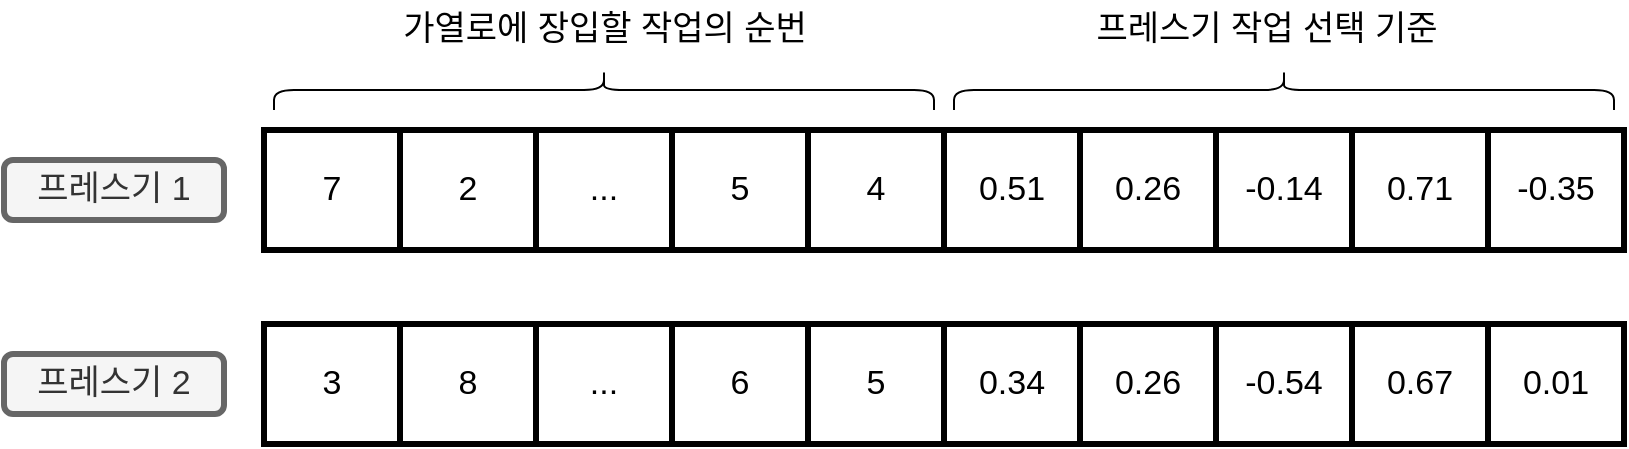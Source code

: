 <mxfile version="15.5.0" type="github">
  <diagram id="hrG0lvm94T-ORlDsjDHe" name="Page-1">
    <mxGraphModel dx="1921" dy="1058" grid="1" gridSize="10" guides="1" tooltips="1" connect="1" arrows="1" fold="1" page="1" pageScale="1" pageWidth="827" pageHeight="1169" math="0" shadow="0">
      <root>
        <mxCell id="0" />
        <mxCell id="1" parent="0" />
        <mxCell id="o1gG_8JRUOC0xB8v2VZh-59" value="" style="group;rounded=1;" vertex="1" connectable="0" parent="1">
          <mxGeometry x="10" y="335" width="790" height="125" as="geometry" />
        </mxCell>
        <mxCell id="o1gG_8JRUOC0xB8v2VZh-57" value="프레스기 1" style="whiteSpace=wrap;html=1;fontSize=17;fillColor=#f5f5f5;strokeColor=#666666;fontColor=#333333;strokeWidth=3;rounded=1;" vertex="1" parent="o1gG_8JRUOC0xB8v2VZh-59">
          <mxGeometry x="-20" y="80" width="110" height="30" as="geometry" />
        </mxCell>
        <mxCell id="o1gG_8JRUOC0xB8v2VZh-58" value="" style="group;rounded=1;" vertex="1" connectable="0" parent="o1gG_8JRUOC0xB8v2VZh-59">
          <mxGeometry x="110" width="680" height="125" as="geometry" />
        </mxCell>
        <mxCell id="o1gG_8JRUOC0xB8v2VZh-28" value="" style="shape=table;html=1;whiteSpace=wrap;startSize=0;container=1;collapsible=0;childLayout=tableLayout;fontSize=17;strokeWidth=3;rounded=1;" vertex="1" parent="o1gG_8JRUOC0xB8v2VZh-58">
          <mxGeometry y="65" width="680" height="60" as="geometry" />
        </mxCell>
        <mxCell id="o1gG_8JRUOC0xB8v2VZh-29" value="" style="shape=partialRectangle;html=1;whiteSpace=wrap;collapsible=0;dropTarget=0;pointerEvents=0;fillColor=none;top=0;left=0;bottom=0;right=0;points=[[0,0.5],[1,0.5]];portConstraint=eastwest;rounded=1;" vertex="1" parent="o1gG_8JRUOC0xB8v2VZh-28">
          <mxGeometry width="680" height="60" as="geometry" />
        </mxCell>
        <mxCell id="o1gG_8JRUOC0xB8v2VZh-30" value="7" style="shape=partialRectangle;html=1;whiteSpace=wrap;connectable=0;fillColor=none;top=0;left=0;bottom=0;right=0;overflow=hidden;pointerEvents=1;fontSize=17;rounded=1;" vertex="1" parent="o1gG_8JRUOC0xB8v2VZh-29">
          <mxGeometry width="68" height="60" as="geometry">
            <mxRectangle width="68" height="60" as="alternateBounds" />
          </mxGeometry>
        </mxCell>
        <mxCell id="o1gG_8JRUOC0xB8v2VZh-31" value="2" style="shape=partialRectangle;html=1;whiteSpace=wrap;connectable=0;fillColor=none;top=0;left=0;bottom=0;right=0;overflow=hidden;pointerEvents=1;fontSize=17;rounded=1;" vertex="1" parent="o1gG_8JRUOC0xB8v2VZh-29">
          <mxGeometry x="68" width="68" height="60" as="geometry">
            <mxRectangle width="68" height="60" as="alternateBounds" />
          </mxGeometry>
        </mxCell>
        <mxCell id="o1gG_8JRUOC0xB8v2VZh-32" value="..." style="shape=partialRectangle;html=1;whiteSpace=wrap;connectable=0;fillColor=none;top=0;left=0;bottom=0;right=0;overflow=hidden;pointerEvents=1;fontSize=17;rounded=1;" vertex="1" parent="o1gG_8JRUOC0xB8v2VZh-29">
          <mxGeometry x="136" width="68" height="60" as="geometry">
            <mxRectangle width="68" height="60" as="alternateBounds" />
          </mxGeometry>
        </mxCell>
        <mxCell id="o1gG_8JRUOC0xB8v2VZh-43" value="5" style="shape=partialRectangle;html=1;whiteSpace=wrap;connectable=0;fillColor=none;top=0;left=0;bottom=0;right=0;overflow=hidden;pointerEvents=1;fontSize=17;rounded=1;" vertex="1" parent="o1gG_8JRUOC0xB8v2VZh-29">
          <mxGeometry x="204" width="68" height="60" as="geometry">
            <mxRectangle width="68" height="60" as="alternateBounds" />
          </mxGeometry>
        </mxCell>
        <mxCell id="o1gG_8JRUOC0xB8v2VZh-44" value="4" style="shape=partialRectangle;html=1;whiteSpace=wrap;connectable=0;fillColor=none;top=0;left=0;bottom=0;right=0;overflow=hidden;pointerEvents=1;fontSize=17;rounded=1;" vertex="1" parent="o1gG_8JRUOC0xB8v2VZh-29">
          <mxGeometry x="272" width="68" height="60" as="geometry">
            <mxRectangle width="68" height="60" as="alternateBounds" />
          </mxGeometry>
        </mxCell>
        <mxCell id="o1gG_8JRUOC0xB8v2VZh-45" value="0.51" style="shape=partialRectangle;html=1;whiteSpace=wrap;connectable=0;fillColor=none;top=0;left=0;bottom=0;right=0;overflow=hidden;pointerEvents=1;fontSize=17;rounded=1;" vertex="1" parent="o1gG_8JRUOC0xB8v2VZh-29">
          <mxGeometry x="340" width="68" height="60" as="geometry">
            <mxRectangle width="68" height="60" as="alternateBounds" />
          </mxGeometry>
        </mxCell>
        <mxCell id="o1gG_8JRUOC0xB8v2VZh-46" value="0.26" style="shape=partialRectangle;html=1;whiteSpace=wrap;connectable=0;fillColor=none;top=0;left=0;bottom=0;right=0;overflow=hidden;pointerEvents=1;fontSize=17;rounded=1;" vertex="1" parent="o1gG_8JRUOC0xB8v2VZh-29">
          <mxGeometry x="408" width="68" height="60" as="geometry">
            <mxRectangle width="68" height="60" as="alternateBounds" />
          </mxGeometry>
        </mxCell>
        <mxCell id="o1gG_8JRUOC0xB8v2VZh-47" value="-0.14" style="shape=partialRectangle;html=1;whiteSpace=wrap;connectable=0;fillColor=none;top=0;left=0;bottom=0;right=0;overflow=hidden;pointerEvents=1;fontSize=17;rounded=1;" vertex="1" parent="o1gG_8JRUOC0xB8v2VZh-29">
          <mxGeometry x="476" width="68" height="60" as="geometry">
            <mxRectangle width="68" height="60" as="alternateBounds" />
          </mxGeometry>
        </mxCell>
        <mxCell id="o1gG_8JRUOC0xB8v2VZh-48" value="0.71" style="shape=partialRectangle;html=1;whiteSpace=wrap;connectable=0;fillColor=none;top=0;left=0;bottom=0;right=0;overflow=hidden;pointerEvents=1;fontSize=17;rounded=1;" vertex="1" parent="o1gG_8JRUOC0xB8v2VZh-29">
          <mxGeometry x="544" width="68" height="60" as="geometry">
            <mxRectangle width="68" height="60" as="alternateBounds" />
          </mxGeometry>
        </mxCell>
        <mxCell id="o1gG_8JRUOC0xB8v2VZh-49" value="-0.35" style="shape=partialRectangle;html=1;whiteSpace=wrap;connectable=0;fillColor=none;top=0;left=0;bottom=0;right=0;overflow=hidden;pointerEvents=1;fontSize=17;rounded=1;" vertex="1" parent="o1gG_8JRUOC0xB8v2VZh-29">
          <mxGeometry x="612" width="68" height="60" as="geometry">
            <mxRectangle width="68" height="60" as="alternateBounds" />
          </mxGeometry>
        </mxCell>
        <mxCell id="o1gG_8JRUOC0xB8v2VZh-50" value="" style="shape=curlyBracket;whiteSpace=wrap;html=1;flipH=1;rotation=-90;rounded=1;" vertex="1" parent="o1gG_8JRUOC0xB8v2VZh-58">
          <mxGeometry x="160" y="-120" width="20" height="330" as="geometry" />
        </mxCell>
        <mxCell id="o1gG_8JRUOC0xB8v2VZh-52" value="" style="shape=curlyBracket;whiteSpace=wrap;html=1;flipH=1;rotation=-90;rounded=1;" vertex="1" parent="o1gG_8JRUOC0xB8v2VZh-58">
          <mxGeometry x="500" y="-120" width="20" height="330" as="geometry" />
        </mxCell>
        <mxCell id="o1gG_8JRUOC0xB8v2VZh-53" value="가열로에 장입할 작업의 순번" style="text;html=1;align=center;verticalAlign=middle;resizable=0;points=[];autosize=1;strokeColor=none;fillColor=none;fontSize=17;rounded=1;" vertex="1" parent="o1gG_8JRUOC0xB8v2VZh-58">
          <mxGeometry x="55" width="230" height="30" as="geometry" />
        </mxCell>
        <mxCell id="o1gG_8JRUOC0xB8v2VZh-54" value="프레스기 작업 선택 기준" style="text;html=1;align=center;verticalAlign=middle;resizable=0;points=[];autosize=1;strokeColor=none;fillColor=none;fontSize=17;rounded=1;" vertex="1" parent="o1gG_8JRUOC0xB8v2VZh-58">
          <mxGeometry x="401" width="200" height="30" as="geometry" />
        </mxCell>
        <mxCell id="o1gG_8JRUOC0xB8v2VZh-60" value="" style="group;rounded=1;" vertex="1" connectable="0" parent="1">
          <mxGeometry x="10" y="432" width="790" height="125" as="geometry" />
        </mxCell>
        <mxCell id="o1gG_8JRUOC0xB8v2VZh-62" value="" style="group;strokeWidth=3;rounded=1;" vertex="1" connectable="0" parent="o1gG_8JRUOC0xB8v2VZh-60">
          <mxGeometry x="110" width="680" height="125" as="geometry" />
        </mxCell>
        <mxCell id="o1gG_8JRUOC0xB8v2VZh-63" value="" style="shape=table;html=1;whiteSpace=wrap;startSize=0;container=1;collapsible=0;childLayout=tableLayout;fontSize=17;strokeWidth=3;rounded=1;" vertex="1" parent="o1gG_8JRUOC0xB8v2VZh-62">
          <mxGeometry y="65" width="680" height="60" as="geometry" />
        </mxCell>
        <mxCell id="o1gG_8JRUOC0xB8v2VZh-64" value="" style="shape=partialRectangle;html=1;whiteSpace=wrap;collapsible=0;dropTarget=0;pointerEvents=0;fillColor=none;top=0;left=0;bottom=0;right=0;points=[[0,0.5],[1,0.5]];portConstraint=eastwest;rounded=1;" vertex="1" parent="o1gG_8JRUOC0xB8v2VZh-63">
          <mxGeometry width="680" height="60" as="geometry" />
        </mxCell>
        <mxCell id="o1gG_8JRUOC0xB8v2VZh-65" value="3" style="shape=partialRectangle;html=1;whiteSpace=wrap;connectable=0;fillColor=none;top=0;left=0;bottom=0;right=0;overflow=hidden;pointerEvents=1;fontSize=17;rounded=1;" vertex="1" parent="o1gG_8JRUOC0xB8v2VZh-64">
          <mxGeometry width="68" height="60" as="geometry">
            <mxRectangle width="68" height="60" as="alternateBounds" />
          </mxGeometry>
        </mxCell>
        <mxCell id="o1gG_8JRUOC0xB8v2VZh-66" value="8" style="shape=partialRectangle;html=1;whiteSpace=wrap;connectable=0;fillColor=none;top=0;left=0;bottom=0;right=0;overflow=hidden;pointerEvents=1;fontSize=17;rounded=1;" vertex="1" parent="o1gG_8JRUOC0xB8v2VZh-64">
          <mxGeometry x="68" width="68" height="60" as="geometry">
            <mxRectangle width="68" height="60" as="alternateBounds" />
          </mxGeometry>
        </mxCell>
        <mxCell id="o1gG_8JRUOC0xB8v2VZh-67" value="..." style="shape=partialRectangle;html=1;whiteSpace=wrap;connectable=0;fillColor=none;top=0;left=0;bottom=0;right=0;overflow=hidden;pointerEvents=1;fontSize=17;rounded=1;" vertex="1" parent="o1gG_8JRUOC0xB8v2VZh-64">
          <mxGeometry x="136" width="68" height="60" as="geometry">
            <mxRectangle width="68" height="60" as="alternateBounds" />
          </mxGeometry>
        </mxCell>
        <mxCell id="o1gG_8JRUOC0xB8v2VZh-68" value="6" style="shape=partialRectangle;html=1;whiteSpace=wrap;connectable=0;fillColor=none;top=0;left=0;bottom=0;right=0;overflow=hidden;pointerEvents=1;fontSize=17;rounded=1;" vertex="1" parent="o1gG_8JRUOC0xB8v2VZh-64">
          <mxGeometry x="204" width="68" height="60" as="geometry">
            <mxRectangle width="68" height="60" as="alternateBounds" />
          </mxGeometry>
        </mxCell>
        <mxCell id="o1gG_8JRUOC0xB8v2VZh-69" value="5" style="shape=partialRectangle;html=1;whiteSpace=wrap;connectable=0;fillColor=none;top=0;left=0;bottom=0;right=0;overflow=hidden;pointerEvents=1;fontSize=17;rounded=1;" vertex="1" parent="o1gG_8JRUOC0xB8v2VZh-64">
          <mxGeometry x="272" width="68" height="60" as="geometry">
            <mxRectangle width="68" height="60" as="alternateBounds" />
          </mxGeometry>
        </mxCell>
        <mxCell id="o1gG_8JRUOC0xB8v2VZh-70" value="0.34" style="shape=partialRectangle;html=1;whiteSpace=wrap;connectable=0;fillColor=none;top=0;left=0;bottom=0;right=0;overflow=hidden;pointerEvents=1;fontSize=17;rounded=1;" vertex="1" parent="o1gG_8JRUOC0xB8v2VZh-64">
          <mxGeometry x="340" width="68" height="60" as="geometry">
            <mxRectangle width="68" height="60" as="alternateBounds" />
          </mxGeometry>
        </mxCell>
        <mxCell id="o1gG_8JRUOC0xB8v2VZh-71" value="0.26" style="shape=partialRectangle;html=1;whiteSpace=wrap;connectable=0;fillColor=none;top=0;left=0;bottom=0;right=0;overflow=hidden;pointerEvents=1;fontSize=17;rounded=1;" vertex="1" parent="o1gG_8JRUOC0xB8v2VZh-64">
          <mxGeometry x="408" width="68" height="60" as="geometry">
            <mxRectangle width="68" height="60" as="alternateBounds" />
          </mxGeometry>
        </mxCell>
        <mxCell id="o1gG_8JRUOC0xB8v2VZh-72" value="-0.54" style="shape=partialRectangle;html=1;whiteSpace=wrap;connectable=0;fillColor=none;top=0;left=0;bottom=0;right=0;overflow=hidden;pointerEvents=1;fontSize=17;rounded=1;" vertex="1" parent="o1gG_8JRUOC0xB8v2VZh-64">
          <mxGeometry x="476" width="68" height="60" as="geometry">
            <mxRectangle width="68" height="60" as="alternateBounds" />
          </mxGeometry>
        </mxCell>
        <mxCell id="o1gG_8JRUOC0xB8v2VZh-73" value="0.67" style="shape=partialRectangle;html=1;whiteSpace=wrap;connectable=0;fillColor=none;top=0;left=0;bottom=0;right=0;overflow=hidden;pointerEvents=1;fontSize=17;rounded=1;" vertex="1" parent="o1gG_8JRUOC0xB8v2VZh-64">
          <mxGeometry x="544" width="68" height="60" as="geometry">
            <mxRectangle width="68" height="60" as="alternateBounds" />
          </mxGeometry>
        </mxCell>
        <mxCell id="o1gG_8JRUOC0xB8v2VZh-74" value="0.01" style="shape=partialRectangle;html=1;whiteSpace=wrap;connectable=0;fillColor=none;top=0;left=0;bottom=0;right=0;overflow=hidden;pointerEvents=1;fontSize=17;rounded=1;" vertex="1" parent="o1gG_8JRUOC0xB8v2VZh-64">
          <mxGeometry x="612" width="68" height="60" as="geometry">
            <mxRectangle width="68" height="60" as="alternateBounds" />
          </mxGeometry>
        </mxCell>
        <mxCell id="o1gG_8JRUOC0xB8v2VZh-79" value="프레스기 2" style="whiteSpace=wrap;html=1;fontSize=17;fillColor=#f5f5f5;strokeColor=#666666;fontColor=#333333;strokeWidth=3;rounded=1;" vertex="1" parent="o1gG_8JRUOC0xB8v2VZh-60">
          <mxGeometry x="-20" y="80" width="110" height="30" as="geometry" />
        </mxCell>
      </root>
    </mxGraphModel>
  </diagram>
</mxfile>
